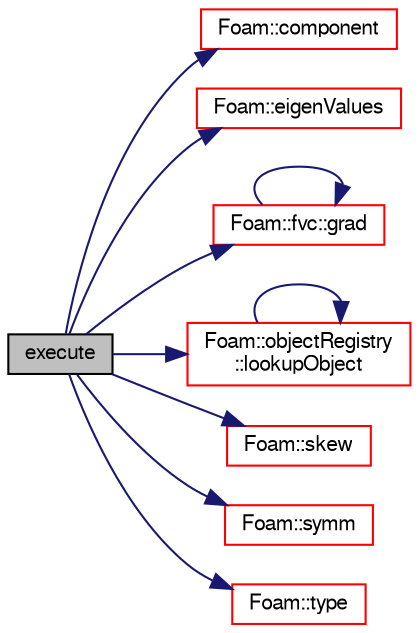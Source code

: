 digraph "execute"
{
  bgcolor="transparent";
  edge [fontname="FreeSans",fontsize="10",labelfontname="FreeSans",labelfontsize="10"];
  node [fontname="FreeSans",fontsize="10",shape=record];
  rankdir="LR";
  Node126 [label="execute",height=0.2,width=0.4,color="black", fillcolor="grey75", style="filled", fontcolor="black"];
  Node126 -> Node127 [color="midnightblue",fontsize="10",style="solid",fontname="FreeSans"];
  Node127 [label="Foam::component",height=0.2,width=0.4,color="red",URL="$a21124.html#a38788135ad21a6daaf3af2a761b33508"];
  Node126 -> Node129 [color="midnightblue",fontsize="10",style="solid",fontname="FreeSans"];
  Node129 [label="Foam::eigenValues",height=0.2,width=0.4,color="red",URL="$a21124.html#aa0c4e4f4bfc484852c8d9a8aa36525ef"];
  Node126 -> Node133 [color="midnightblue",fontsize="10",style="solid",fontname="FreeSans"];
  Node133 [label="Foam::fvc::grad",height=0.2,width=0.4,color="red",URL="$a21134.html#a7c00ec90ecc15ed3005255e42c52827a"];
  Node133 -> Node133 [color="midnightblue",fontsize="10",style="solid",fontname="FreeSans"];
  Node126 -> Node136 [color="midnightblue",fontsize="10",style="solid",fontname="FreeSans"];
  Node136 [label="Foam::objectRegistry\l::lookupObject",height=0.2,width=0.4,color="red",URL="$a26326.html#a8b49296f8410366342c524250612c2aa",tooltip="Lookup and return the object of the given Type. "];
  Node136 -> Node136 [color="midnightblue",fontsize="10",style="solid",fontname="FreeSans"];
  Node126 -> Node186 [color="midnightblue",fontsize="10",style="solid",fontname="FreeSans"];
  Node186 [label="Foam::skew",height=0.2,width=0.4,color="red",URL="$a21124.html#aec5060dc82b7727c5935153aa048b2c1"];
  Node126 -> Node187 [color="midnightblue",fontsize="10",style="solid",fontname="FreeSans"];
  Node187 [label="Foam::symm",height=0.2,width=0.4,color="red",URL="$a21124.html#a112755faabb5ff081d7a25a936a1d3c4"];
  Node126 -> Node188 [color="midnightblue",fontsize="10",style="solid",fontname="FreeSans"];
  Node188 [label="Foam::type",height=0.2,width=0.4,color="red",URL="$a21124.html#aec48583af672626378f501eb9fc32cd1",tooltip="Return the file type: DIRECTORY or FILE. "];
}
